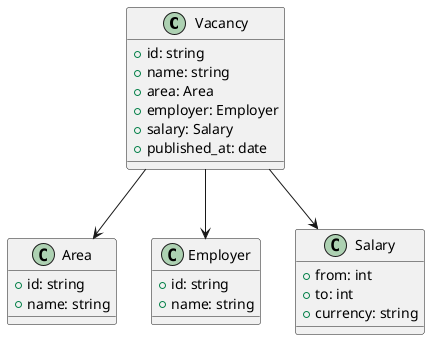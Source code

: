 @startuml VacancySearchResults
class Vacancy {
    +id: string
    +name: string
    +area: Area
    +employer: Employer
    +salary: Salary
    +published_at: date
}

class Area {
    +id: string
    +name: string
}

class Employer {
    +id: string
    +name: string
}

class Salary {
    +from: int
    +to: int
    +currency: string
}



Vacancy --> Area
Vacancy --> Employer
Vacancy --> Salary

@enduml
